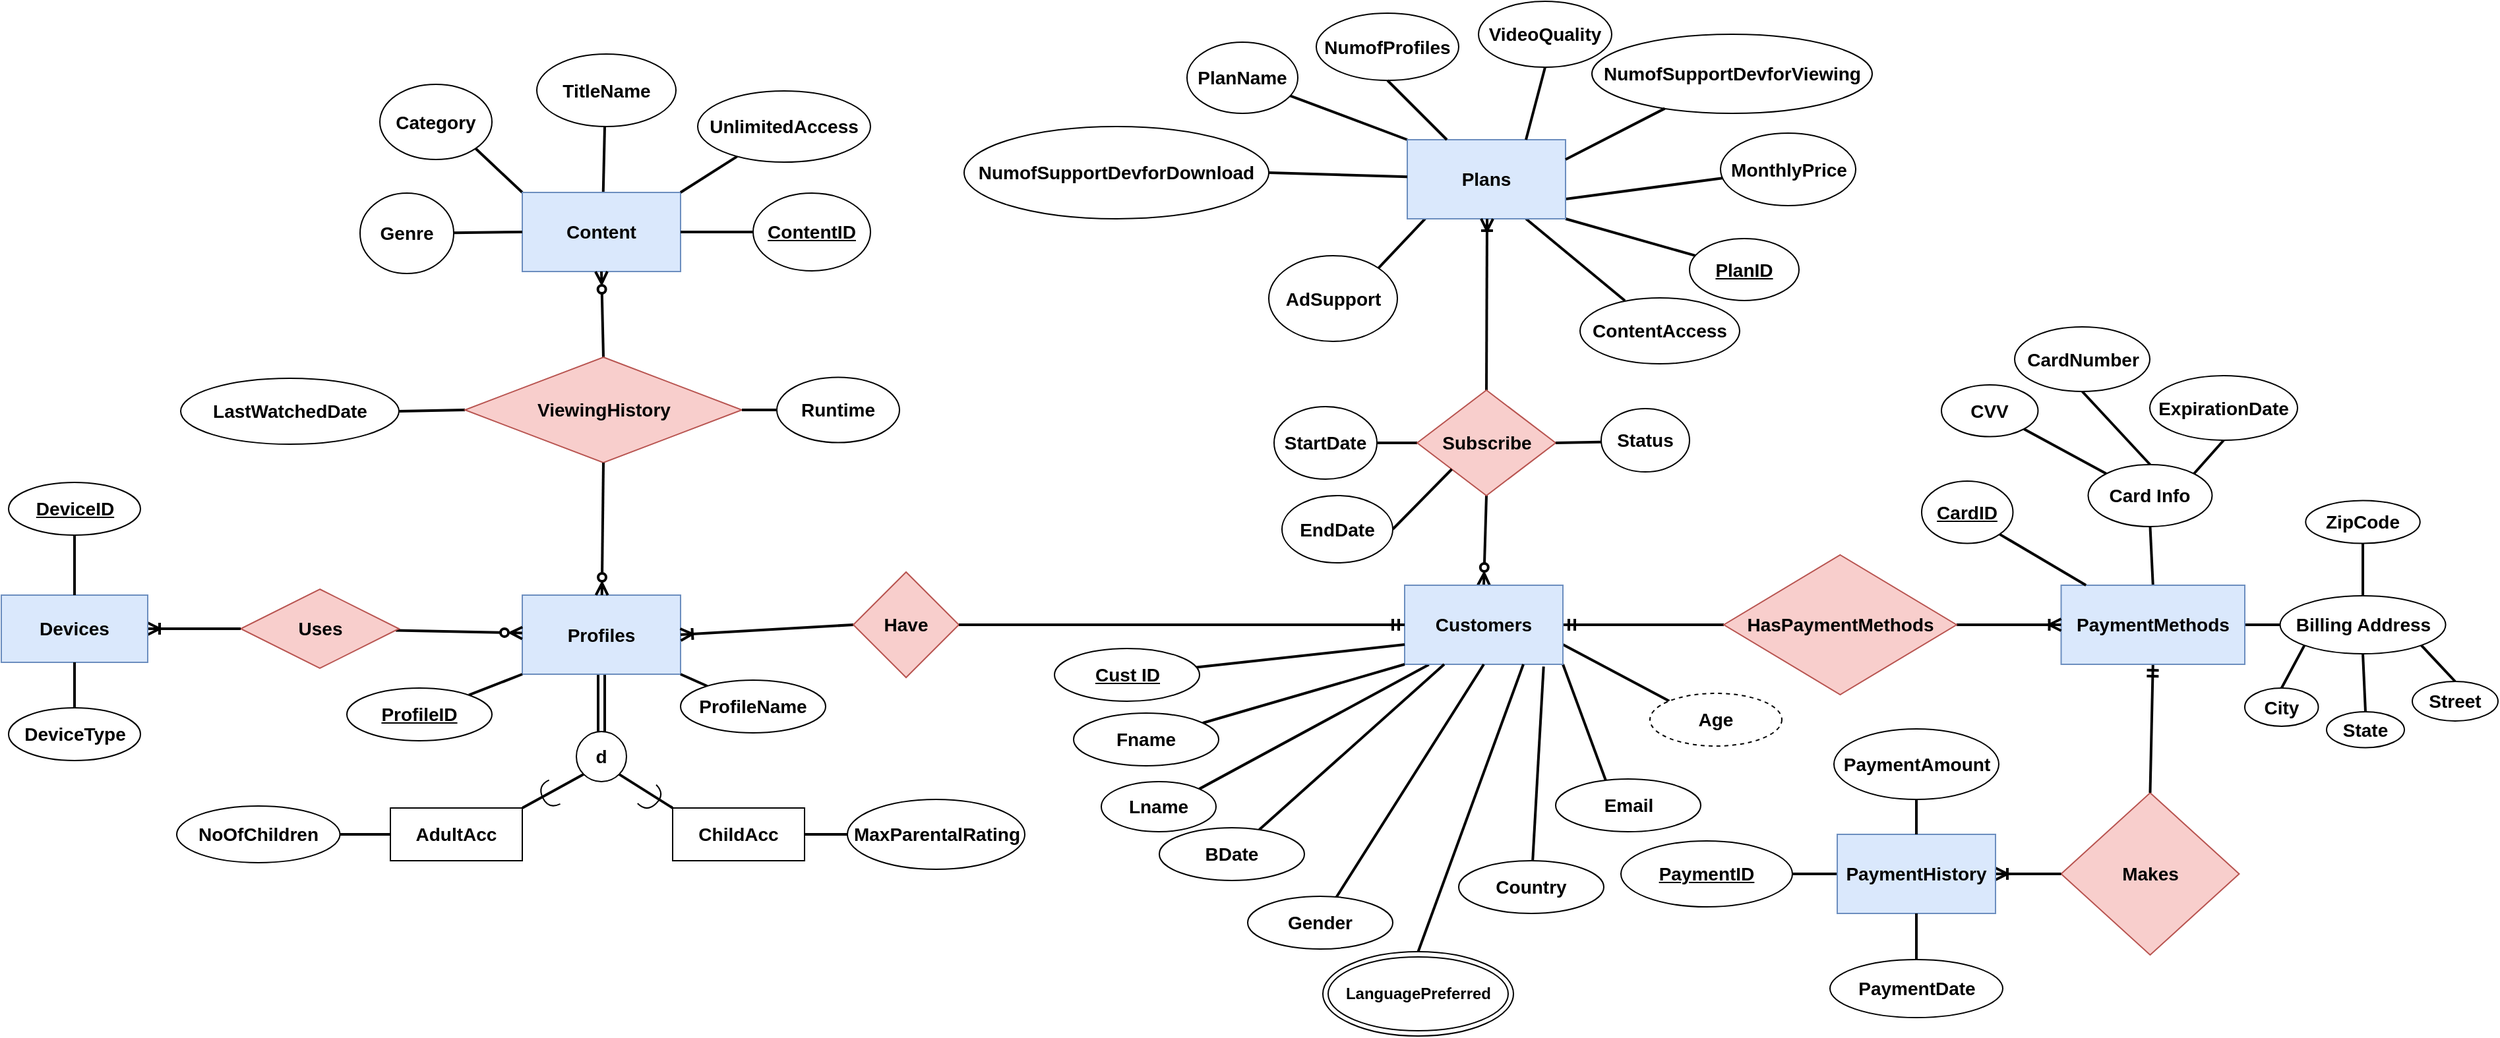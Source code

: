 <mxfile version="22.1.8" type="google">
  <diagram id="U0QW3fucdujDzvR1Shnl" name="NetflixSubscriptionDatabase">
    <mxGraphModel grid="0" page="1" gridSize="10" guides="1" tooltips="1" connect="1" arrows="1" fold="1" pageScale="1" pageWidth="850" pageHeight="1100" math="0" shadow="0">
      <root>
        <mxCell id="0" />
        <mxCell id="1" parent="0" />
        <mxCell id="XJVPQf-5GvGO5FdjNz3A-14" style="rounded=0;orthogonalLoop=1;jettySize=auto;html=1;exitX=1;exitY=0;exitDx=0;exitDy=0;entryX=0.121;entryY=0.983;entryDx=0;entryDy=0;entryPerimeter=0;endArrow=none;endFill=0;strokeWidth=2;fontStyle=1" edge="1" parent="1" source="XJVPQf-5GvGO5FdjNz3A-35" target="XJVPQf-5GvGO5FdjNz3A-33">
          <mxGeometry relative="1" as="geometry" />
        </mxCell>
        <mxCell id="XJVPQf-5GvGO5FdjNz3A-16" style="rounded=0;orthogonalLoop=1;jettySize=auto;html=1;exitX=1;exitY=0.75;exitDx=0;exitDy=0;endArrow=none;endFill=0;strokeWidth=2;fontStyle=1" edge="1" parent="1" source="XJVPQf-5GvGO5FdjNz3A-33" target="XJVPQf-5GvGO5FdjNz3A-22">
          <mxGeometry relative="1" as="geometry" />
        </mxCell>
        <mxCell id="XJVPQf-5GvGO5FdjNz3A-17" value="&lt;span&gt;&lt;font style=&quot;font-size: 14px;&quot;&gt;NumofProfiles&lt;/font&gt;&lt;/span&gt;" style="ellipse;whiteSpace=wrap;html=1;fontStyle=1" vertex="1" parent="1">
          <mxGeometry x="356" y="94" width="108" height="51" as="geometry" />
        </mxCell>
        <mxCell id="XJVPQf-5GvGO5FdjNz3A-18" value="&lt;span&gt;&lt;font style=&quot;font-size: 14px;&quot;&gt;ContentAccess&lt;/font&gt;&lt;/span&gt;" style="ellipse;whiteSpace=wrap;html=1;fontStyle=1" vertex="1" parent="1">
          <mxGeometry x="556" y="310" width="121" height="50" as="geometry" />
        </mxCell>
        <mxCell id="XJVPQf-5GvGO5FdjNz3A-22" value="&lt;span&gt;&lt;font style=&quot;font-size: 14px;&quot;&gt;MonthlyPrice&lt;/font&gt;&lt;/span&gt;" style="ellipse;whiteSpace=wrap;html=1;fontStyle=1" vertex="1" parent="1">
          <mxGeometry x="662.5" y="185" width="102.5" height="55" as="geometry" />
        </mxCell>
        <mxCell id="XJVPQf-5GvGO5FdjNz3A-23" value="&lt;span&gt;&lt;font style=&quot;font-size: 14px;&quot;&gt;NumofSupportDevforViewing&lt;/font&gt;&lt;/span&gt;" style="ellipse;whiteSpace=wrap;html=1;fontStyle=1" vertex="1" parent="1">
          <mxGeometry x="565" y="110" width="212.5" height="60" as="geometry" />
        </mxCell>
        <mxCell id="XJVPQf-5GvGO5FdjNz3A-24" style="rounded=0;orthogonalLoop=1;jettySize=auto;html=1;exitX=0.75;exitY=1;exitDx=0;exitDy=0;entryX=0.281;entryY=0.042;entryDx=0;entryDy=0;strokeWidth=2;endArrow=none;endFill=0;fontStyle=1;entryPerimeter=0;" edge="1" parent="1" source="XJVPQf-5GvGO5FdjNz3A-33" target="XJVPQf-5GvGO5FdjNz3A-18">
          <mxGeometry relative="1" as="geometry">
            <Array as="points" />
          </mxGeometry>
        </mxCell>
        <mxCell id="XJVPQf-5GvGO5FdjNz3A-26" style="rounded=0;orthogonalLoop=1;jettySize=auto;html=1;exitX=0;exitY=0;exitDx=0;exitDy=0;endArrow=none;endFill=0;strokeWidth=2;fontStyle=1" edge="1" parent="1" source="XJVPQf-5GvGO5FdjNz3A-33" target="XJVPQf-5GvGO5FdjNz3A-31">
          <mxGeometry relative="1" as="geometry" />
        </mxCell>
        <mxCell id="XJVPQf-5GvGO5FdjNz3A-27" value="&lt;span&gt;&lt;font style=&quot;font-size: 14px;&quot;&gt;VideoQuality&lt;/font&gt;&lt;/span&gt;" style="ellipse;whiteSpace=wrap;html=1;fontStyle=1" vertex="1" parent="1">
          <mxGeometry x="479" y="85" width="101" height="50" as="geometry" />
        </mxCell>
        <mxCell id="sNC1vmHvri9o1Bfe40xp-2" style="rounded=0;orthogonalLoop=1;jettySize=auto;html=1;exitX=0.5;exitY=0;exitDx=0;exitDy=0;endArrow=none;endFill=0;startArrow=ERzeroToMany;startFill=0;strokeWidth=2;entryX=0.5;entryY=1;entryDx=0;entryDy=0;fontStyle=1" edge="1" parent="1" source="XJVPQf-5GvGO5FdjNz3A-29" target="XJVPQf-5GvGO5FdjNz3A-84">
          <mxGeometry relative="1" as="geometry">
            <mxPoint x="480.5" y="430" as="targetPoint" />
          </mxGeometry>
        </mxCell>
        <mxCell id="YmhirF2i143iss0orOrW-21" style="rounded=0;orthogonalLoop=1;jettySize=auto;html=1;exitX=1;exitY=1;exitDx=0;exitDy=0;endArrow=none;endFill=0;strokeWidth=2;fontStyle=1;entryX=0.355;entryY=0.1;entryDx=0;entryDy=0;entryPerimeter=0;" edge="1" parent="1" source="XJVPQf-5GvGO5FdjNz3A-29" target="XJVPQf-5GvGO5FdjNz3A-70">
          <mxGeometry relative="1" as="geometry">
            <mxPoint x="616" y="737" as="targetPoint" />
          </mxGeometry>
        </mxCell>
        <mxCell id="YmhirF2i143iss0orOrW-22" style="rounded=0;orthogonalLoop=1;jettySize=auto;html=1;exitX=0.153;exitY=1.004;exitDx=0;exitDy=0;entryX=1;entryY=0;entryDx=0;entryDy=0;endArrow=none;endFill=0;strokeWidth=2;fontStyle=1;exitPerimeter=0;" edge="1" parent="1" source="XJVPQf-5GvGO5FdjNz3A-29" target="XJVPQf-5GvGO5FdjNz3A-58">
          <mxGeometry relative="1" as="geometry" />
        </mxCell>
        <mxCell id="aKKK-etEhbESsY58CDeq-66" style="rounded=0;orthogonalLoop=1;jettySize=auto;html=1;entryX=0;entryY=0.5;entryDx=0;entryDy=0;strokeWidth=2;endArrow=none;endFill=0;startArrow=ERmandOne;startFill=0;" edge="1" parent="1" source="XJVPQf-5GvGO5FdjNz3A-29" target="aKKK-etEhbESsY58CDeq-65">
          <mxGeometry relative="1" as="geometry" />
        </mxCell>
        <mxCell id="e_xysP9SzUrll7cYh_nO-2" style="rounded=0;orthogonalLoop=1;jettySize=auto;html=1;exitX=1;exitY=0.75;exitDx=0;exitDy=0;entryX=0;entryY=0;entryDx=0;entryDy=0;endArrow=none;endFill=0;strokeWidth=2;" edge="1" parent="1" source="XJVPQf-5GvGO5FdjNz3A-29" target="e_xysP9SzUrll7cYh_nO-1">
          <mxGeometry relative="1" as="geometry" />
        </mxCell>
        <mxCell id="XJVPQf-5GvGO5FdjNz3A-29" value="&lt;span&gt;&lt;font style=&quot;font-size: 14px;&quot;&gt;Customers&lt;/font&gt;&lt;/span&gt;" style="rounded=0;whiteSpace=wrap;html=1;fillColor=#dae8fc;strokeColor=#6c8ebf;fontStyle=1" vertex="1" parent="1">
          <mxGeometry x="423" y="528" width="120" height="60" as="geometry" />
        </mxCell>
        <mxCell id="XJVPQf-5GvGO5FdjNz3A-31" value="&lt;span&gt;&lt;font style=&quot;font-size: 14px;&quot;&gt;PlanName&lt;/font&gt;&lt;/span&gt;" style="ellipse;whiteSpace=wrap;html=1;fontStyle=1" vertex="1" parent="1">
          <mxGeometry x="258" y="116" width="84" height="54" as="geometry" />
        </mxCell>
        <mxCell id="XJVPQf-5GvGO5FdjNz3A-32" style="rounded=0;orthogonalLoop=1;jettySize=auto;html=1;exitX=1;exitY=1;exitDx=0;exitDy=0;endArrow=none;endFill=0;strokeWidth=2;fontStyle=1" edge="1" parent="1" source="XJVPQf-5GvGO5FdjNz3A-33" target="XJVPQf-5GvGO5FdjNz3A-83">
          <mxGeometry relative="1" as="geometry" />
        </mxCell>
        <mxCell id="XJVPQf-5GvGO5FdjNz3A-33" value="&lt;span&gt;&lt;font style=&quot;font-size: 14px;&quot;&gt;Plans&lt;/font&gt;&lt;/span&gt;" style="rounded=0;whiteSpace=wrap;html=1;fillColor=#dae8fc;strokeColor=#6c8ebf;fontStyle=1" vertex="1" parent="1">
          <mxGeometry x="425" y="190" width="120" height="60" as="geometry" />
        </mxCell>
        <mxCell id="XJVPQf-5GvGO5FdjNz3A-34" value="&lt;span&gt;&lt;font style=&quot;font-size: 14px;&quot;&gt;NumofSupportDevforDownload&lt;/font&gt;&lt;/span&gt;" style="ellipse;whiteSpace=wrap;html=1;fontStyle=1" vertex="1" parent="1">
          <mxGeometry x="89" y="180" width="231" height="70" as="geometry" />
        </mxCell>
        <mxCell id="XJVPQf-5GvGO5FdjNz3A-35" value="&lt;span&gt;&lt;font style=&quot;font-size: 14px;&quot;&gt;AdSupport&lt;/font&gt;&lt;/span&gt;" style="ellipse;whiteSpace=wrap;html=1;fontStyle=1" vertex="1" parent="1">
          <mxGeometry x="320" y="278" width="97.5" height="65" as="geometry" />
        </mxCell>
        <mxCell id="XJVPQf-5GvGO5FdjNz3A-41" style="rounded=0;orthogonalLoop=1;jettySize=auto;html=1;strokeWidth=2;startArrow=none;startFill=0;endArrow=none;endFill=0;fontStyle=1;entryX=0.878;entryY=1.029;entryDx=0;entryDy=0;entryPerimeter=0;" edge="1" parent="1" source="XJVPQf-5GvGO5FdjNz3A-42" target="XJVPQf-5GvGO5FdjNz3A-29">
          <mxGeometry relative="1" as="geometry">
            <mxPoint x="533" y="592" as="targetPoint" />
          </mxGeometry>
        </mxCell>
        <mxCell id="XJVPQf-5GvGO5FdjNz3A-42" value="&lt;span&gt;&lt;font style=&quot;font-size: 14px;&quot;&gt;Country&lt;/font&gt;&lt;/span&gt;" style="ellipse;whiteSpace=wrap;html=1;fontStyle=1" vertex="1" parent="1">
          <mxGeometry x="464" y="737" width="110" height="40" as="geometry" />
        </mxCell>
        <mxCell id="XJVPQf-5GvGO5FdjNz3A-43" style="rounded=0;orthogonalLoop=1;jettySize=auto;html=1;entryX=0;entryY=1;entryDx=0;entryDy=0;strokeWidth=2;startArrow=none;startFill=0;endArrow=none;endFill=0;fontStyle=1" edge="1" parent="1" source="XJVPQf-5GvGO5FdjNz3A-44" target="XJVPQf-5GvGO5FdjNz3A-29">
          <mxGeometry relative="1" as="geometry" />
        </mxCell>
        <mxCell id="XJVPQf-5GvGO5FdjNz3A-44" value="&lt;span&gt;&lt;font style=&quot;font-size: 14px;&quot;&gt;Fname&lt;/font&gt;&lt;/span&gt;" style="ellipse;whiteSpace=wrap;html=1;fontStyle=1" vertex="1" parent="1">
          <mxGeometry x="172" y="625" width="110" height="40" as="geometry" />
        </mxCell>
        <mxCell id="XJVPQf-5GvGO5FdjNz3A-45" style="rounded=0;orthogonalLoop=1;jettySize=auto;html=1;entryX=0;entryY=0.75;entryDx=0;entryDy=0;strokeWidth=2;startArrow=none;startFill=0;endArrow=none;endFill=0;fontStyle=1" edge="1" parent="1" source="XJVPQf-5GvGO5FdjNz3A-46" target="XJVPQf-5GvGO5FdjNz3A-29">
          <mxGeometry relative="1" as="geometry">
            <mxPoint x="333.5" y="630" as="targetPoint" />
          </mxGeometry>
        </mxCell>
        <mxCell id="XJVPQf-5GvGO5FdjNz3A-46" value="&lt;span&gt;&lt;u&gt;&lt;font style=&quot;font-size: 14px;&quot;&gt;Cust ID&lt;/font&gt;&lt;/u&gt;&lt;/span&gt;" style="ellipse;whiteSpace=wrap;html=1;fontStyle=1" vertex="1" parent="1">
          <mxGeometry x="157.5" y="576" width="110" height="40" as="geometry" />
        </mxCell>
        <mxCell id="XJVPQf-5GvGO5FdjNz3A-47" style="rounded=0;orthogonalLoop=1;jettySize=auto;html=1;entryX=0.25;entryY=1;entryDx=0;entryDy=0;strokeWidth=2;startArrow=none;startFill=0;endArrow=none;endFill=0;fontStyle=1" edge="1" parent="1" source="XJVPQf-5GvGO5FdjNz3A-48" target="XJVPQf-5GvGO5FdjNz3A-29">
          <mxGeometry relative="1" as="geometry">
            <mxPoint x="417.5" y="690" as="targetPoint" />
          </mxGeometry>
        </mxCell>
        <mxCell id="XJVPQf-5GvGO5FdjNz3A-48" value="&lt;span&gt;&lt;font style=&quot;font-size: 14px;&quot;&gt;BDate&lt;/font&gt;&lt;/span&gt;" style="ellipse;whiteSpace=wrap;html=1;fontStyle=1" vertex="1" parent="1">
          <mxGeometry x="237" y="712" width="110" height="40" as="geometry" />
        </mxCell>
        <mxCell id="XJVPQf-5GvGO5FdjNz3A-49" style="rounded=0;orthogonalLoop=1;jettySize=auto;html=1;entryX=0.5;entryY=1;entryDx=0;entryDy=0;strokeWidth=2;startArrow=none;startFill=0;endArrow=none;endFill=0;fontStyle=1" edge="1" parent="1" source="XJVPQf-5GvGO5FdjNz3A-50" target="XJVPQf-5GvGO5FdjNz3A-29">
          <mxGeometry relative="1" as="geometry">
            <mxPoint x="447.5" y="700" as="targetPoint" />
          </mxGeometry>
        </mxCell>
        <mxCell id="XJVPQf-5GvGO5FdjNz3A-50" value="&lt;span&gt;&lt;font style=&quot;font-size: 14px;&quot;&gt;Gender&lt;/font&gt;&lt;/span&gt;" style="ellipse;whiteSpace=wrap;html=1;fontStyle=1" vertex="1" parent="1">
          <mxGeometry x="304" y="764" width="110" height="40" as="geometry" />
        </mxCell>
        <mxCell id="XJVPQf-5GvGO5FdjNz3A-52" style="rounded=0;orthogonalLoop=1;jettySize=auto;html=1;entryX=0.75;entryY=1;entryDx=0;entryDy=0;strokeWidth=2;startArrow=none;startFill=0;endArrow=none;endFill=0;fontStyle=1;exitX=0.5;exitY=0;exitDx=0;exitDy=0;" edge="1" parent="1" source="e_xysP9SzUrll7cYh_nO-3" target="XJVPQf-5GvGO5FdjNz3A-29">
          <mxGeometry relative="1" as="geometry">
            <mxPoint x="362.489" y="835.321" as="sourcePoint" />
          </mxGeometry>
        </mxCell>
        <mxCell id="XJVPQf-5GvGO5FdjNz3A-56" style="rounded=0;orthogonalLoop=1;jettySize=auto;html=1;exitX=1;exitY=0.5;exitDx=0;exitDy=0;endArrow=none;endFill=0;strokeWidth=2;fontStyle=1" edge="1" parent="1" source="XJVPQf-5GvGO5FdjNz3A-34" target="XJVPQf-5GvGO5FdjNz3A-33">
          <mxGeometry relative="1" as="geometry" />
        </mxCell>
        <mxCell id="XJVPQf-5GvGO5FdjNz3A-57" style="rounded=0;orthogonalLoop=1;jettySize=auto;html=1;exitX=0.5;exitY=1;exitDx=0;exitDy=0;strokeWidth=2;endArrow=none;endFill=0;fontStyle=1" edge="1" parent="1" source="XJVPQf-5GvGO5FdjNz3A-17" target="XJVPQf-5GvGO5FdjNz3A-33">
          <mxGeometry relative="1" as="geometry" />
        </mxCell>
        <mxCell id="XJVPQf-5GvGO5FdjNz3A-58" value="&lt;span&gt;&lt;font style=&quot;font-size: 14px;&quot;&gt;Lname&lt;/font&gt;&lt;/span&gt;" style="ellipse;whiteSpace=wrap;html=1;fontStyle=1" vertex="1" parent="1">
          <mxGeometry x="193" y="677" width="87" height="38" as="geometry" />
        </mxCell>
        <mxCell id="XJVPQf-5GvGO5FdjNz3A-70" value="&lt;span&gt;&lt;font style=&quot;font-size: 14px;&quot;&gt;Email&lt;/font&gt;&lt;/span&gt;" style="ellipse;whiteSpace=wrap;html=1;fontStyle=1" vertex="1" parent="1">
          <mxGeometry x="537.5" y="675" width="110" height="40" as="geometry" />
        </mxCell>
        <mxCell id="XJVPQf-5GvGO5FdjNz3A-71" style="rounded=0;orthogonalLoop=1;jettySize=auto;html=1;exitX=1;exitY=0.25;exitDx=0;exitDy=0;endArrow=none;endFill=0;strokeWidth=2;fontStyle=1" edge="1" parent="1" source="XJVPQf-5GvGO5FdjNz3A-33" target="XJVPQf-5GvGO5FdjNz3A-23">
          <mxGeometry relative="1" as="geometry" />
        </mxCell>
        <mxCell id="XJVPQf-5GvGO5FdjNz3A-72" style="rounded=0;orthogonalLoop=1;jettySize=auto;html=1;exitX=0.75;exitY=0;exitDx=0;exitDy=0;entryX=0.5;entryY=1;entryDx=0;entryDy=0;strokeWidth=2;endArrow=none;endFill=0;fontStyle=1" edge="1" parent="1" source="XJVPQf-5GvGO5FdjNz3A-33" target="XJVPQf-5GvGO5FdjNz3A-27">
          <mxGeometry relative="1" as="geometry">
            <mxPoint x="526.46" y="114.4" as="targetPoint" />
          </mxGeometry>
        </mxCell>
        <mxCell id="XJVPQf-5GvGO5FdjNz3A-83" value="&lt;span&gt;&lt;u&gt;&lt;font style=&quot;font-size: 14px;&quot;&gt;PlanID&lt;/font&gt;&lt;/u&gt;&lt;/span&gt;" style="ellipse;whiteSpace=wrap;html=1;fontStyle=1" vertex="1" parent="1">
          <mxGeometry x="639" y="265" width="83" height="47" as="geometry" />
        </mxCell>
        <mxCell id="sNC1vmHvri9o1Bfe40xp-3" style="rounded=0;orthogonalLoop=1;jettySize=auto;html=1;exitX=0.5;exitY=0;exitDx=0;exitDy=0;endArrow=ERoneToMany;endFill=0;strokeWidth=2;fontStyle=1" edge="1" parent="1" source="XJVPQf-5GvGO5FdjNz3A-84">
          <mxGeometry relative="1" as="geometry">
            <mxPoint x="485.5" y="250" as="targetPoint" />
          </mxGeometry>
        </mxCell>
        <mxCell id="o3YU9iZkJw73egUl6WUM-2" style="rounded=0;orthogonalLoop=1;jettySize=auto;html=1;exitX=0;exitY=0.5;exitDx=0;exitDy=0;entryX=1;entryY=0.5;entryDx=0;entryDy=0;endArrow=none;endFill=0;strokeWidth=2;fontStyle=1" edge="1" parent="1" source="XJVPQf-5GvGO5FdjNz3A-84" target="o3YU9iZkJw73egUl6WUM-1">
          <mxGeometry relative="1" as="geometry" />
        </mxCell>
        <mxCell id="XJVPQf-5GvGO5FdjNz3A-84" value="&lt;span&gt;&lt;font style=&quot;font-size: 14px;&quot;&gt;Subscribe&lt;/font&gt;&lt;/span&gt;" style="rhombus;whiteSpace=wrap;html=1;fillColor=#f8cecc;strokeColor=#b85450;fontStyle=1" vertex="1" parent="1">
          <mxGeometry x="432.5" y="380" width="105" height="80" as="geometry" />
        </mxCell>
        <mxCell id="e_xysP9SzUrll7cYh_nO-14" style="rounded=0;orthogonalLoop=1;jettySize=auto;html=1;entryX=0.5;entryY=0;entryDx=0;entryDy=0;shape=link;strokeWidth=2;" edge="1" parent="1" source="O4J1G5n0X3gk1E16kzuT-1" target="e_xysP9SzUrll7cYh_nO-13">
          <mxGeometry relative="1" as="geometry" />
        </mxCell>
        <mxCell id="O4J1G5n0X3gk1E16kzuT-1" value="&lt;span&gt;&lt;font style=&quot;font-size: 14px;&quot;&gt;Profiles&lt;/font&gt;&lt;/span&gt;" style="rounded=0;whiteSpace=wrap;html=1;fillColor=#dae8fc;strokeColor=#6c8ebf;fontStyle=1" vertex="1" parent="1">
          <mxGeometry x="-246" y="535.5" width="120" height="60" as="geometry" />
        </mxCell>
        <mxCell id="O4J1G5n0X3gk1E16kzuT-2" style="rounded=0;orthogonalLoop=1;jettySize=auto;html=1;strokeWidth=2;endArrow=none;endFill=0;fontStyle=1;entryX=1;entryY=1;entryDx=0;entryDy=0;" edge="1" parent="1" source="O4J1G5n0X3gk1E16kzuT-3" target="O4J1G5n0X3gk1E16kzuT-1">
          <mxGeometry relative="1" as="geometry">
            <mxPoint x="-144.5" y="582" as="targetPoint" />
          </mxGeometry>
        </mxCell>
        <mxCell id="O4J1G5n0X3gk1E16kzuT-3" value="&lt;span&gt;&lt;font style=&quot;font-size: 14px;&quot;&gt;ProfileName&lt;/font&gt;&lt;/span&gt;" style="ellipse;whiteSpace=wrap;html=1;fontStyle=1" vertex="1" parent="1">
          <mxGeometry x="-126" y="600" width="110" height="40" as="geometry" />
        </mxCell>
        <mxCell id="O4J1G5n0X3gk1E16kzuT-6" style="rounded=0;orthogonalLoop=1;jettySize=auto;html=1;entryX=0;entryY=1;entryDx=0;entryDy=0;strokeWidth=2;endArrow=none;endFill=0;fontStyle=1" edge="1" parent="1" source="O4J1G5n0X3gk1E16kzuT-7" target="O4J1G5n0X3gk1E16kzuT-1">
          <mxGeometry relative="1" as="geometry">
            <mxPoint x="65.5" y="732" as="targetPoint" />
          </mxGeometry>
        </mxCell>
        <mxCell id="O4J1G5n0X3gk1E16kzuT-7" value="&lt;u&gt;&lt;span&gt;&lt;font style=&quot;font-size: 14px;&quot;&gt;ProfileID&lt;/font&gt;&lt;/span&gt;&lt;/u&gt;" style="ellipse;whiteSpace=wrap;html=1;fontStyle=1" vertex="1" parent="1">
          <mxGeometry x="-379" y="606" width="110" height="40" as="geometry" />
        </mxCell>
        <mxCell id="O4J1G5n0X3gk1E16kzuT-14" value="" style="rounded=0;orthogonalLoop=1;jettySize=auto;html=1;exitX=1;exitY=0.5;exitDx=0;exitDy=0;entryX=0;entryY=0.5;entryDx=0;entryDy=0;strokeWidth=2;startArrow=ERoneToMany;startFill=0;endArrow=none;endFill=0;fontStyle=1" edge="1" parent="1" source="O4J1G5n0X3gk1E16kzuT-1" target="1dGVKbTOvEJUvJrmoYX3-1">
          <mxGeometry relative="1" as="geometry">
            <mxPoint x="-94.5" y="552" as="sourcePoint" />
            <mxPoint x="160.5" y="557" as="targetPoint" />
          </mxGeometry>
        </mxCell>
        <mxCell id="1dGVKbTOvEJUvJrmoYX3-1" value="&lt;span&gt;&lt;font style=&quot;font-size: 14px;&quot;&gt;Have&lt;/font&gt;&lt;/span&gt;" style="rhombus;whiteSpace=wrap;html=1;fillColor=#f8cecc;strokeColor=#b85450;fontStyle=1" vertex="1" parent="1">
          <mxGeometry x="5" y="518" width="80" height="80" as="geometry" />
        </mxCell>
        <mxCell id="PVtfT4bwLDZ7UMCA5wmL-1" style="rounded=0;orthogonalLoop=1;jettySize=auto;html=1;exitX=0;exitY=0;exitDx=0;exitDy=0;strokeWidth=2;endArrow=none;endFill=0;fontStyle=1;entryX=1;entryY=1;entryDx=0;entryDy=0;" edge="1" parent="1" source="PVtfT4bwLDZ7UMCA5wmL-5" target="PVtfT4bwLDZ7UMCA5wmL-16">
          <mxGeometry relative="1" as="geometry">
            <mxPoint x="-240.05" y="-98.42" as="targetPoint" />
          </mxGeometry>
        </mxCell>
        <mxCell id="PVtfT4bwLDZ7UMCA5wmL-2" style="rounded=0;orthogonalLoop=1;jettySize=auto;html=1;exitX=0.5;exitY=1;exitDx=0;exitDy=0;entryX=0.5;entryY=0;entryDx=0;entryDy=0;endArrow=none;endFill=0;strokeWidth=2;fontStyle=1" edge="1" parent="1" source="PVtfT4bwLDZ7UMCA5wmL-5" target="PVtfT4bwLDZ7UMCA5wmL-13">
          <mxGeometry relative="1" as="geometry" />
        </mxCell>
        <mxCell id="PVtfT4bwLDZ7UMCA5wmL-5" value="&lt;span&gt;&lt;font style=&quot;font-size: 14px;&quot;&gt;Content&lt;/font&gt;&lt;/span&gt;" style="rounded=0;whiteSpace=wrap;html=1;fillColor=#dae8fc;strokeColor=#6c8ebf;fontStyle=1" vertex="1" parent="1">
          <mxGeometry x="-246" y="230" width="120" height="60" as="geometry" />
        </mxCell>
        <mxCell id="PVtfT4bwLDZ7UMCA5wmL-6" style="rounded=0;orthogonalLoop=1;jettySize=auto;html=1;exitX=1;exitY=0.5;exitDx=0;exitDy=0;entryX=0;entryY=0.5;entryDx=0;entryDy=0;endArrow=none;endFill=0;strokeWidth=2;fontStyle=1" edge="1" parent="1" source="PVtfT4bwLDZ7UMCA5wmL-5" target="PVtfT4bwLDZ7UMCA5wmL-10">
          <mxGeometry relative="1" as="geometry">
            <mxPoint x="-31.5" y="-119" as="targetPoint" />
          </mxGeometry>
        </mxCell>
        <mxCell id="PVtfT4bwLDZ7UMCA5wmL-10" value="&lt;span&gt;&lt;u&gt;&lt;font style=&quot;font-size: 14px;&quot;&gt;ContentID&lt;/font&gt;&lt;/u&gt;&lt;/span&gt;" style="ellipse;whiteSpace=wrap;html=1;fontStyle=1" vertex="1" parent="1">
          <mxGeometry x="-71" y="230.5" width="89" height="59" as="geometry" />
        </mxCell>
        <mxCell id="PVtfT4bwLDZ7UMCA5wmL-11" style="rounded=0;orthogonalLoop=1;jettySize=auto;html=1;endArrow=none;endFill=0;strokeWidth=2;fontStyle=1;entryX=0;entryY=0.5;entryDx=0;entryDy=0;" edge="1" parent="1" source="PVtfT4bwLDZ7UMCA5wmL-12" target="PVtfT4bwLDZ7UMCA5wmL-5">
          <mxGeometry relative="1" as="geometry">
            <mxPoint x="-251" y="312" as="targetPoint" />
          </mxGeometry>
        </mxCell>
        <mxCell id="PVtfT4bwLDZ7UMCA5wmL-12" value="&lt;span&gt;&lt;font style=&quot;font-size: 14px;&quot;&gt;Genre&lt;/font&gt;&lt;/span&gt;" style="ellipse;whiteSpace=wrap;html=1;fontStyle=1" vertex="1" parent="1">
          <mxGeometry x="-369" y="230.5" width="71" height="61" as="geometry" />
        </mxCell>
        <mxCell id="PVtfT4bwLDZ7UMCA5wmL-13" value="&lt;span&gt;&lt;font style=&quot;font-size: 14px;&quot;&gt;TitleName&lt;/font&gt;&lt;/span&gt;" style="ellipse;whiteSpace=wrap;html=1;fontStyle=1" vertex="1" parent="1">
          <mxGeometry x="-235" y="125" width="105.5" height="55" as="geometry" />
        </mxCell>
        <mxCell id="PVtfT4bwLDZ7UMCA5wmL-14" value="" style="rounded=0;orthogonalLoop=1;jettySize=auto;html=1;strokeWidth=2;endArrow=none;endFill=0;fontStyle=1;entryX=1;entryY=0;entryDx=0;entryDy=0;" edge="1" parent="1" source="PVtfT4bwLDZ7UMCA5wmL-15" target="PVtfT4bwLDZ7UMCA5wmL-5">
          <mxGeometry relative="1" as="geometry" />
        </mxCell>
        <mxCell id="PVtfT4bwLDZ7UMCA5wmL-15" value="&lt;span&gt;&lt;font style=&quot;font-size: 14px;&quot;&gt;UnlimitedAccess&lt;/font&gt;&lt;/span&gt;" style="ellipse;whiteSpace=wrap;html=1;fontStyle=1" vertex="1" parent="1">
          <mxGeometry x="-113" y="153" width="131" height="54" as="geometry" />
        </mxCell>
        <mxCell id="PVtfT4bwLDZ7UMCA5wmL-16" value="&lt;span&gt;&lt;font style=&quot;font-size: 14px;&quot;&gt;Category&lt;/font&gt;&lt;/span&gt;" style="ellipse;whiteSpace=wrap;html=1;fontStyle=1" vertex="1" parent="1">
          <mxGeometry x="-354" y="148" width="85" height="57" as="geometry" />
        </mxCell>
        <mxCell id="TzTQWXxBNtUgEab1YVhY-1" style="rounded=0;orthogonalLoop=1;jettySize=auto;html=1;entryX=1;entryY=0.5;entryDx=0;entryDy=0;strokeWidth=2;endArrow=none;endFill=0;exitX=0;exitY=0.5;exitDx=0;exitDy=0;fontStyle=1" edge="1" parent="1" source="65WUbQblhmwXMjApb35Y-3" target="TzTQWXxBNtUgEab1YVhY-5">
          <mxGeometry relative="1" as="geometry">
            <mxPoint x="-236.5" y="-219" as="sourcePoint" />
            <mxPoint x="-286.5" y="161" as="targetPoint" />
          </mxGeometry>
        </mxCell>
        <mxCell id="wDV2xyYL06iSmttPU2Bo-2" style="rounded=0;orthogonalLoop=1;jettySize=auto;html=1;entryX=0.5;entryY=0;entryDx=0;entryDy=0;strokeWidth=2;endArrow=none;endFill=0;startArrow=ERzeroToMany;startFill=0;fontStyle=1;exitX=0.5;exitY=1;exitDx=0;exitDy=0;" edge="1" parent="1" source="PVtfT4bwLDZ7UMCA5wmL-5" target="65WUbQblhmwXMjApb35Y-3">
          <mxGeometry relative="1" as="geometry">
            <mxPoint x="-189" y="288" as="sourcePoint" />
            <mxPoint x="-131.5" y="-179" as="targetPoint" />
          </mxGeometry>
        </mxCell>
        <mxCell id="TzTQWXxBNtUgEab1YVhY-5" value="&lt;span&gt;&lt;font style=&quot;font-size: 14px;&quot;&gt;LastWatchedDate&lt;/font&gt;&lt;/span&gt;" style="ellipse;whiteSpace=wrap;html=1;fontStyle=1" vertex="1" parent="1">
          <mxGeometry x="-505" y="371" width="165.5" height="50" as="geometry" />
        </mxCell>
        <mxCell id="65WUbQblhmwXMjApb35Y-3" value="&lt;span style=&quot;border-color: var(--border-color);&quot;&gt;&lt;font style=&quot;font-size: 14px;&quot;&gt;ViewingHistory&lt;/font&gt;&lt;/span&gt;" style="rhombus;whiteSpace=wrap;html=1;fillColor=#f8cecc;strokeColor=#b85450;fontStyle=1" vertex="1" parent="1">
          <mxGeometry x="-289.5" y="355" width="210" height="80" as="geometry" />
        </mxCell>
        <mxCell id="wDV2xyYL06iSmttPU2Bo-1" style="rounded=0;orthogonalLoop=1;jettySize=auto;html=1;entryX=0.5;entryY=1;entryDx=0;entryDy=0;strokeWidth=2;endArrow=none;endFill=0;startArrow=ERzeroToMany;startFill=0;fontStyle=1" edge="1" parent="1" source="O4J1G5n0X3gk1E16kzuT-1" target="65WUbQblhmwXMjApb35Y-3">
          <mxGeometry relative="1" as="geometry">
            <mxPoint x="-202.5" y="771" as="targetPoint" />
          </mxGeometry>
        </mxCell>
        <mxCell id="Guc8JbNpaldK-zz4qByF-2" style="rounded=0;orthogonalLoop=1;jettySize=auto;html=1;exitX=0;exitY=0.5;exitDx=0;exitDy=0;entryX=1;entryY=0.5;entryDx=0;entryDy=0;endArrow=none;endFill=0;strokeWidth=2;fontStyle=1" edge="1" parent="1" source="Guc8JbNpaldK-zz4qByF-1" target="65WUbQblhmwXMjApb35Y-3">
          <mxGeometry relative="1" as="geometry">
            <mxPoint x="-50.5" y="413" as="sourcePoint" />
            <mxPoint x="-81" y="413" as="targetPoint" />
          </mxGeometry>
        </mxCell>
        <mxCell id="Guc8JbNpaldK-zz4qByF-1" value="&lt;span&gt;&lt;font style=&quot;font-size: 14px;&quot;&gt;Runtime&lt;/font&gt;&lt;/span&gt;" style="ellipse;whiteSpace=wrap;html=1;fontStyle=1" vertex="1" parent="1">
          <mxGeometry x="-53" y="370.25" width="93" height="49.5" as="geometry" />
        </mxCell>
        <mxCell id="o3YU9iZkJw73egUl6WUM-1" value="&lt;span&gt;&lt;font style=&quot;font-size: 14px;&quot;&gt;StartDate&lt;/font&gt;&lt;/span&gt;" style="ellipse;whiteSpace=wrap;html=1;fontStyle=1" vertex="1" parent="1">
          <mxGeometry x="324" y="392.5" width="78" height="55" as="geometry" />
        </mxCell>
        <mxCell id="dC6H60jIKvT50W4-tzk1-1" style="rounded=0;orthogonalLoop=1;jettySize=auto;html=1;exitX=1;exitY=0.5;exitDx=0;exitDy=0;endArrow=ERmandOne;endFill=0;strokeWidth=2;fontStyle=1;entryX=0;entryY=0.5;entryDx=0;entryDy=0;" edge="1" parent="1" source="1dGVKbTOvEJUvJrmoYX3-1" target="XJVPQf-5GvGO5FdjNz3A-29">
          <mxGeometry relative="1" as="geometry">
            <mxPoint x="88.48" y="562.23" as="targetPoint" />
          </mxGeometry>
        </mxCell>
        <mxCell id="aKKK-etEhbESsY58CDeq-1" style="rounded=0;orthogonalLoop=1;jettySize=auto;html=1;exitX=0;exitY=0.5;exitDx=0;exitDy=0;entryX=1;entryY=0.5;entryDx=0;entryDy=0;endArrow=none;endFill=0;strokeWidth=2;fontStyle=1" edge="1" parent="1" source="aKKK-etEhbESsY58CDeq-3" target="aKKK-etEhbESsY58CDeq-14">
          <mxGeometry relative="1" as="geometry" />
        </mxCell>
        <mxCell id="aKKK-etEhbESsY58CDeq-3" value="&lt;span&gt;&lt;font style=&quot;font-size: 14px;&quot;&gt;Billing Address&lt;/font&gt;&lt;/span&gt;" style="ellipse;whiteSpace=wrap;html=1;fontStyle=1" vertex="1" parent="1">
          <mxGeometry x="1086.77" y="536" width="125.5" height="44" as="geometry" />
        </mxCell>
        <mxCell id="aKKK-etEhbESsY58CDeq-4" style="rounded=0;orthogonalLoop=1;jettySize=auto;html=1;exitX=0.5;exitY=1;exitDx=0;exitDy=0;entryX=0.5;entryY=0;entryDx=0;entryDy=0;endArrow=none;endFill=0;strokeWidth=2;fontStyle=1" edge="1" parent="1" source="aKKK-etEhbESsY58CDeq-11" target="aKKK-etEhbESsY58CDeq-14">
          <mxGeometry relative="1" as="geometry" />
        </mxCell>
        <mxCell id="aKKK-etEhbESsY58CDeq-9" value="&lt;span&gt;&lt;font style=&quot;font-size: 14px;&quot;&gt;Makes&lt;/font&gt;&lt;/span&gt;" style="rhombus;whiteSpace=wrap;html=1;fillColor=#f8cecc;strokeColor=#b85450;fontStyle=1" vertex="1" parent="1">
          <mxGeometry x="920.74" y="685.5" width="135" height="123" as="geometry" />
        </mxCell>
        <mxCell id="aKKK-etEhbESsY58CDeq-10" style="rounded=0;orthogonalLoop=1;jettySize=auto;html=1;strokeWidth=2;endArrow=ERoneToMany;endFill=0;exitX=0;exitY=0.5;exitDx=0;exitDy=0;fontStyle=1;entryX=1;entryY=0.5;entryDx=0;entryDy=0;" edge="1" parent="1" source="aKKK-etEhbESsY58CDeq-9" target="aKKK-etEhbESsY58CDeq-68">
          <mxGeometry relative="1" as="geometry">
            <mxPoint x="1114.054" y="424.333" as="sourcePoint" />
            <mxPoint x="814.24" y="749.25" as="targetPoint" />
          </mxGeometry>
        </mxCell>
        <mxCell id="aKKK-etEhbESsY58CDeq-11" value="&lt;span&gt;&lt;font style=&quot;font-size: 14px;&quot;&gt;Card Info&lt;/font&gt;&lt;/span&gt;" style="ellipse;whiteSpace=wrap;html=1;fontStyle=1" vertex="1" parent="1">
          <mxGeometry x="941.24" y="436.5" width="94" height="47" as="geometry" />
        </mxCell>
        <mxCell id="aKKK-etEhbESsY58CDeq-12" value="&lt;span&gt;&lt;u&gt;&lt;font style=&quot;font-size: 14px;&quot;&gt;PaymentID&lt;/font&gt;&lt;/u&gt;&lt;/span&gt;" style="ellipse;whiteSpace=wrap;html=1;fontStyle=1" vertex="1" parent="1">
          <mxGeometry x="587" y="722" width="130" height="50" as="geometry" />
        </mxCell>
        <mxCell id="aKKK-etEhbESsY58CDeq-13" style="rounded=0;orthogonalLoop=1;jettySize=auto;html=1;strokeWidth=2;endArrow=none;endFill=0;startArrow=ERmandOne;startFill=0;entryX=0.5;entryY=0;entryDx=0;entryDy=0;exitX=0.5;exitY=1;exitDx=0;exitDy=0;fontStyle=1" edge="1" parent="1" source="aKKK-etEhbESsY58CDeq-14" target="aKKK-etEhbESsY58CDeq-9">
          <mxGeometry relative="1" as="geometry">
            <mxPoint x="1175.74" y="504.25" as="sourcePoint" />
            <mxPoint x="1176.24" y="534.25" as="targetPoint" />
          </mxGeometry>
        </mxCell>
        <mxCell id="aKKK-etEhbESsY58CDeq-14" value="&lt;span&gt;&lt;font style=&quot;font-size: 14px;&quot;&gt;PaymentMethods&lt;/font&gt;&lt;/span&gt;" style="rounded=0;whiteSpace=wrap;html=1;fillColor=#dae8fc;strokeColor=#6c8ebf;fontStyle=1" vertex="1" parent="1">
          <mxGeometry x="920.76" y="528" width="139.24" height="60" as="geometry" />
        </mxCell>
        <mxCell id="aKKK-etEhbESsY58CDeq-15" style="rounded=0;orthogonalLoop=1;jettySize=auto;html=1;exitX=1;exitY=0.5;exitDx=0;exitDy=0;endArrow=none;endFill=0;strokeWidth=2;fontStyle=1;entryX=0;entryY=0.5;entryDx=0;entryDy=0;" edge="1" parent="1" source="aKKK-etEhbESsY58CDeq-12" target="aKKK-etEhbESsY58CDeq-68">
          <mxGeometry relative="1" as="geometry">
            <mxPoint x="530.5" y="913" as="targetPoint" />
          </mxGeometry>
        </mxCell>
        <mxCell id="aKKK-etEhbESsY58CDeq-16" style="rounded=0;orthogonalLoop=1;jettySize=auto;html=1;endArrow=none;endFill=0;strokeWidth=2;fontStyle=1;entryX=1;entryY=1;entryDx=0;entryDy=0;" edge="1" parent="1" source="aKKK-etEhbESsY58CDeq-14" target="aKKK-etEhbESsY58CDeq-17">
          <mxGeometry relative="1" as="geometry">
            <mxPoint x="945.5" y="471.25" as="sourcePoint" />
            <mxPoint x="886.437" y="488.927" as="targetPoint" />
          </mxGeometry>
        </mxCell>
        <mxCell id="aKKK-etEhbESsY58CDeq-17" value="&lt;span&gt;&lt;u&gt;&lt;font style=&quot;font-size: 14px;&quot;&gt;CardID&lt;/font&gt;&lt;/u&gt;&lt;/span&gt;" style="ellipse;whiteSpace=wrap;html=1;fontStyle=1" vertex="1" parent="1">
          <mxGeometry x="815" y="449" width="69.24" height="47.25" as="geometry" />
        </mxCell>
        <mxCell id="aKKK-etEhbESsY58CDeq-18" style="rounded=0;orthogonalLoop=1;jettySize=auto;html=1;exitX=1;exitY=1;exitDx=0;exitDy=0;entryX=0;entryY=0;entryDx=0;entryDy=0;endArrow=none;endFill=0;strokeWidth=2;fontStyle=1" edge="1" parent="1" source="aKKK-etEhbESsY58CDeq-19" target="aKKK-etEhbESsY58CDeq-11">
          <mxGeometry relative="1" as="geometry">
            <mxPoint x="904.619" y="409.315" as="sourcePoint" />
          </mxGeometry>
        </mxCell>
        <mxCell id="aKKK-etEhbESsY58CDeq-19" value="&lt;font style=&quot;font-size: 14px;&quot;&gt;CVV&lt;/font&gt;" style="ellipse;whiteSpace=wrap;html=1;align=center;fontStyle=1" vertex="1" parent="1">
          <mxGeometry x="830" y="376" width="73.24" height="39.25" as="geometry" />
        </mxCell>
        <mxCell id="aKKK-etEhbESsY58CDeq-20" style="rounded=0;orthogonalLoop=1;jettySize=auto;html=1;exitX=0.5;exitY=1;exitDx=0;exitDy=0;entryX=0.5;entryY=0;entryDx=0;entryDy=0;endArrow=none;endFill=0;strokeWidth=2;" edge="1" parent="1" source="aKKK-etEhbESsY58CDeq-21" target="aKKK-etEhbESsY58CDeq-11">
          <mxGeometry relative="1" as="geometry" />
        </mxCell>
        <mxCell id="aKKK-etEhbESsY58CDeq-21" value="&lt;font style=&quot;font-size: 14px;&quot;&gt;CardNumber&lt;/font&gt;" style="ellipse;whiteSpace=wrap;html=1;align=center;fontStyle=1" vertex="1" parent="1">
          <mxGeometry x="885.5" y="332" width="102.5" height="49" as="geometry" />
        </mxCell>
        <mxCell id="aKKK-etEhbESsY58CDeq-22" style="rounded=0;orthogonalLoop=1;jettySize=auto;html=1;exitX=0.5;exitY=1;exitDx=0;exitDy=0;entryX=1;entryY=0;entryDx=0;entryDy=0;endArrow=none;endFill=0;strokeWidth=2;fontStyle=1" edge="1" parent="1" source="aKKK-etEhbESsY58CDeq-23" target="aKKK-etEhbESsY58CDeq-11">
          <mxGeometry relative="1" as="geometry" />
        </mxCell>
        <mxCell id="aKKK-etEhbESsY58CDeq-23" value="&lt;font style=&quot;font-size: 14px;&quot;&gt;ExpirationDate&lt;/font&gt;" style="ellipse;whiteSpace=wrap;html=1;align=center;fontStyle=1" vertex="1" parent="1">
          <mxGeometry x="988" y="369" width="112" height="49" as="geometry" />
        </mxCell>
        <mxCell id="aKKK-etEhbESsY58CDeq-24" style="rounded=0;orthogonalLoop=1;jettySize=auto;html=1;exitX=0.5;exitY=1;exitDx=0;exitDy=0;strokeWidth=2;endArrow=none;endFill=0;fontStyle=1" edge="1" parent="1" source="aKKK-etEhbESsY58CDeq-28" target="aKKK-etEhbESsY58CDeq-3">
          <mxGeometry relative="1" as="geometry">
            <mxPoint x="1155.5" y="366.25" as="sourcePoint" />
          </mxGeometry>
        </mxCell>
        <mxCell id="aKKK-etEhbESsY58CDeq-25" style="rounded=0;orthogonalLoop=1;jettySize=auto;html=1;exitX=0.5;exitY=0;exitDx=0;exitDy=0;entryX=0.5;entryY=1;entryDx=0;entryDy=0;strokeWidth=2;endArrow=none;endFill=0;fontStyle=1" edge="1" parent="1" source="aKKK-etEhbESsY58CDeq-29" target="aKKK-etEhbESsY58CDeq-3">
          <mxGeometry relative="1" as="geometry">
            <mxPoint x="1151.5" y="613" as="sourcePoint" />
          </mxGeometry>
        </mxCell>
        <mxCell id="aKKK-etEhbESsY58CDeq-26" style="rounded=0;orthogonalLoop=1;jettySize=auto;html=1;exitX=0.5;exitY=0;exitDx=0;exitDy=0;entryX=1;entryY=1;entryDx=0;entryDy=0;strokeWidth=2;endArrow=none;endFill=0;fontStyle=1" edge="1" parent="1" source="aKKK-etEhbESsY58CDeq-30" target="aKKK-etEhbESsY58CDeq-3">
          <mxGeometry relative="1" as="geometry">
            <mxPoint x="1275.5" y="471.25" as="sourcePoint" />
          </mxGeometry>
        </mxCell>
        <mxCell id="aKKK-etEhbESsY58CDeq-27" style="rounded=0;orthogonalLoop=1;jettySize=auto;html=1;exitX=0.5;exitY=0;exitDx=0;exitDy=0;entryX=0;entryY=1;entryDx=0;entryDy=0;strokeWidth=2;endArrow=none;endFill=0;fontStyle=1" edge="1" parent="1" source="aKKK-etEhbESsY58CDeq-31" target="aKKK-etEhbESsY58CDeq-3">
          <mxGeometry relative="1" as="geometry">
            <mxPoint x="1305.5" y="401.25" as="sourcePoint" />
          </mxGeometry>
        </mxCell>
        <mxCell id="aKKK-etEhbESsY58CDeq-28" value="&lt;font style=&quot;font-size: 14px;&quot;&gt;ZipCode&lt;/font&gt;" style="ellipse;whiteSpace=wrap;html=1;align=center;fontStyle=1" vertex="1" parent="1">
          <mxGeometry x="1106.14" y="463.75" width="86.75" height="32.5" as="geometry" />
        </mxCell>
        <mxCell id="aKKK-etEhbESsY58CDeq-29" value="&lt;font style=&quot;font-size: 14px;&quot;&gt;State&lt;/font&gt;" style="ellipse;whiteSpace=wrap;html=1;align=center;fontStyle=1" vertex="1" parent="1">
          <mxGeometry x="1122" y="624" width="59" height="27.25" as="geometry" />
        </mxCell>
        <mxCell id="aKKK-etEhbESsY58CDeq-30" value="&lt;font style=&quot;font-size: 14px;&quot;&gt;Street&lt;/font&gt;" style="ellipse;whiteSpace=wrap;html=1;align=center;fontStyle=1" vertex="1" parent="1">
          <mxGeometry x="1187" y="601" width="65" height="30" as="geometry" />
        </mxCell>
        <mxCell id="aKKK-etEhbESsY58CDeq-31" value="&lt;font style=&quot;font-size: 14px;&quot;&gt;City&lt;/font&gt;" style="ellipse;whiteSpace=wrap;html=1;align=center;fontStyle=1" vertex="1" parent="1">
          <mxGeometry x="1060" y="606" width="55.76" height="29" as="geometry" />
        </mxCell>
        <mxCell id="aKKK-etEhbESsY58CDeq-67" style="rounded=0;orthogonalLoop=1;jettySize=auto;html=1;entryX=0;entryY=0.5;entryDx=0;entryDy=0;strokeWidth=2;endArrow=ERoneToMany;endFill=0;exitX=1;exitY=0.5;exitDx=0;exitDy=0;" edge="1" parent="1" source="aKKK-etEhbESsY58CDeq-65" target="aKKK-etEhbESsY58CDeq-14">
          <mxGeometry relative="1" as="geometry">
            <mxPoint x="839" y="552" as="sourcePoint" />
          </mxGeometry>
        </mxCell>
        <mxCell id="aKKK-etEhbESsY58CDeq-65" value="&lt;span&gt;&lt;font style=&quot;font-size: 14px;&quot;&gt;HasPaymentMethods&lt;/font&gt;&lt;/span&gt;" style="rhombus;whiteSpace=wrap;html=1;fillColor=#f8cecc;strokeColor=#b85450;fontStyle=1" vertex="1" parent="1">
          <mxGeometry x="665" y="505" width="176.5" height="106" as="geometry" />
        </mxCell>
        <mxCell id="aKKK-etEhbESsY58CDeq-68" value="&lt;span&gt;&lt;font style=&quot;font-size: 14px;&quot;&gt;PaymentHistory&lt;/font&gt;&lt;/span&gt;" style="rounded=0;whiteSpace=wrap;html=1;fillColor=#dae8fc;strokeColor=#6c8ebf;fontStyle=1" vertex="1" parent="1">
          <mxGeometry x="751" y="717" width="120" height="60" as="geometry" />
        </mxCell>
        <mxCell id="aKKK-etEhbESsY58CDeq-70" value="&lt;span&gt;&lt;font style=&quot;font-size: 14px;&quot;&gt;PaymentDate&lt;/font&gt;&lt;/span&gt;" style="ellipse;whiteSpace=wrap;html=1;fontStyle=1" vertex="1" parent="1">
          <mxGeometry x="745.5" y="812" width="131" height="44" as="geometry" />
        </mxCell>
        <mxCell id="aKKK-etEhbESsY58CDeq-71" style="rounded=0;orthogonalLoop=1;jettySize=auto;html=1;exitX=0.5;exitY=0;exitDx=0;exitDy=0;endArrow=none;endFill=0;strokeWidth=2;fontStyle=1;entryX=0.5;entryY=1;entryDx=0;entryDy=0;" edge="1" parent="1" source="aKKK-etEhbESsY58CDeq-70" target="aKKK-etEhbESsY58CDeq-68">
          <mxGeometry relative="1" as="geometry">
            <mxPoint x="792.5" y="788" as="targetPoint" />
          </mxGeometry>
        </mxCell>
        <mxCell id="aKKK-etEhbESsY58CDeq-72" value="&lt;span&gt;&lt;font style=&quot;font-size: 14px;&quot;&gt;PaymentAmount&lt;/font&gt;&lt;/span&gt;" style="ellipse;whiteSpace=wrap;html=1;fontStyle=1" vertex="1" parent="1">
          <mxGeometry x="748.5" y="637" width="125" height="53.5" as="geometry" />
        </mxCell>
        <mxCell id="aKKK-etEhbESsY58CDeq-73" style="rounded=0;orthogonalLoop=1;jettySize=auto;html=1;endArrow=none;endFill=0;strokeWidth=2;fontStyle=1;entryX=0.5;entryY=0;entryDx=0;entryDy=0;exitX=0.5;exitY=1;exitDx=0;exitDy=0;" edge="1" parent="1" source="aKKK-etEhbESsY58CDeq-72" target="aKKK-etEhbESsY58CDeq-68">
          <mxGeometry relative="1" as="geometry">
            <mxPoint x="923.5" y="723" as="targetPoint" />
            <mxPoint x="877" y="696" as="sourcePoint" />
          </mxGeometry>
        </mxCell>
        <mxCell id="kqsPc2WGfhvBLpUo1Vr5-3" style="rounded=0;orthogonalLoop=1;jettySize=auto;html=1;exitX=1;exitY=0.5;exitDx=0;exitDy=0;entryX=1;entryY=0.5;entryDx=0;entryDy=0;endArrow=none;endFill=0;strokeWidth=2;fontStyle=1" edge="1" parent="1" source="XJVPQf-5GvGO5FdjNz3A-84" target="kqsPc2WGfhvBLpUo1Vr5-4">
          <mxGeometry relative="1" as="geometry">
            <mxPoint x="443" y="430" as="sourcePoint" />
          </mxGeometry>
        </mxCell>
        <mxCell id="kqsPc2WGfhvBLpUo1Vr5-4" value="&lt;span&gt;&lt;font style=&quot;font-size: 14px;&quot;&gt;Status&lt;/font&gt;&lt;/span&gt;" style="ellipse;whiteSpace=wrap;html=1;fontStyle=1" vertex="1" parent="1">
          <mxGeometry x="572" y="394" width="67" height="48" as="geometry" />
        </mxCell>
        <mxCell id="kqsPc2WGfhvBLpUo1Vr5-5" style="rounded=0;orthogonalLoop=1;jettySize=auto;html=1;exitX=0;exitY=1;exitDx=0;exitDy=0;entryX=1;entryY=0.5;entryDx=0;entryDy=0;endArrow=none;endFill=0;strokeWidth=2;fontStyle=1" edge="1" parent="1" source="XJVPQf-5GvGO5FdjNz3A-84" target="kqsPc2WGfhvBLpUo1Vr5-6">
          <mxGeometry relative="1" as="geometry">
            <mxPoint x="459" y="498" as="sourcePoint" />
          </mxGeometry>
        </mxCell>
        <mxCell id="kqsPc2WGfhvBLpUo1Vr5-6" value="&lt;span&gt;&lt;font style=&quot;font-size: 14px;&quot;&gt;EndDate&lt;/font&gt;&lt;/span&gt;" style="ellipse;whiteSpace=wrap;html=1;fontStyle=1" vertex="1" parent="1">
          <mxGeometry x="330" y="460" width="84" height="51" as="geometry" />
        </mxCell>
        <mxCell id="e_xysP9SzUrll7cYh_nO-1" value="&lt;b&gt;&lt;font style=&quot;font-size: 14px;&quot;&gt;Age&lt;/font&gt;&lt;/b&gt;" style="ellipse;whiteSpace=wrap;html=1;align=center;dashed=1;" vertex="1" parent="1">
          <mxGeometry x="609" y="610" width="100" height="40" as="geometry" />
        </mxCell>
        <mxCell id="e_xysP9SzUrll7cYh_nO-3" value="&lt;b&gt;LanguagePreferred&lt;/b&gt;" style="ellipse;shape=doubleEllipse;whiteSpace=wrap;html=1;" vertex="1" parent="1">
          <mxGeometry x="361" y="806" width="144.5" height="64" as="geometry" />
        </mxCell>
        <mxCell id="e_xysP9SzUrll7cYh_nO-6" style="rounded=0;orthogonalLoop=1;jettySize=auto;html=1;endArrow=ERzeroToMany;endFill=0;strokeWidth=2;" edge="1" parent="1" source="e_xysP9SzUrll7cYh_nO-5" target="O4J1G5n0X3gk1E16kzuT-1">
          <mxGeometry relative="1" as="geometry" />
        </mxCell>
        <mxCell id="e_xysP9SzUrll7cYh_nO-5" value="&lt;b&gt;&lt;font style=&quot;font-size: 14px;&quot;&gt;Uses&lt;/font&gt;&lt;/b&gt;" style="shape=rhombus;perimeter=rhombusPerimeter;whiteSpace=wrap;html=1;align=center;fillColor=#f8cecc;strokeColor=#b85450;" vertex="1" parent="1">
          <mxGeometry x="-459.5" y="531" width="120" height="60" as="geometry" />
        </mxCell>
        <mxCell id="e_xysP9SzUrll7cYh_nO-8" style="rounded=0;orthogonalLoop=1;jettySize=auto;html=1;entryX=0;entryY=0.5;entryDx=0;entryDy=0;endArrow=none;endFill=0;startArrow=ERoneToMany;startFill=0;strokeWidth=2;" edge="1" parent="1" source="e_xysP9SzUrll7cYh_nO-7" target="e_xysP9SzUrll7cYh_nO-5">
          <mxGeometry relative="1" as="geometry" />
        </mxCell>
        <mxCell id="e_xysP9SzUrll7cYh_nO-7" value="&lt;b&gt;&lt;font style=&quot;font-size: 14px;&quot;&gt;Devices&lt;/font&gt;&lt;/b&gt;" style="whiteSpace=wrap;html=1;align=center;fillColor=#dae8fc;strokeColor=#6c8ebf;" vertex="1" parent="1">
          <mxGeometry x="-641" y="535.5" width="111" height="51" as="geometry" />
        </mxCell>
        <mxCell id="e_xysP9SzUrll7cYh_nO-10" style="rounded=0;orthogonalLoop=1;jettySize=auto;html=1;entryX=0.5;entryY=0;entryDx=0;entryDy=0;strokeWidth=2;endArrow=none;endFill=0;" edge="1" parent="1" source="e_xysP9SzUrll7cYh_nO-9" target="e_xysP9SzUrll7cYh_nO-7">
          <mxGeometry relative="1" as="geometry" />
        </mxCell>
        <mxCell id="e_xysP9SzUrll7cYh_nO-9" value="&lt;b&gt;&lt;font style=&quot;font-size: 14px;&quot;&gt;DeviceID&lt;/font&gt;&lt;/b&gt;" style="ellipse;whiteSpace=wrap;html=1;align=center;fontStyle=4;" vertex="1" parent="1">
          <mxGeometry x="-635.5" y="450" width="100" height="40" as="geometry" />
        </mxCell>
        <mxCell id="e_xysP9SzUrll7cYh_nO-12" style="rounded=0;orthogonalLoop=1;jettySize=auto;html=1;strokeWidth=2;endArrow=none;endFill=0;" edge="1" parent="1" source="e_xysP9SzUrll7cYh_nO-11" target="e_xysP9SzUrll7cYh_nO-7">
          <mxGeometry relative="1" as="geometry" />
        </mxCell>
        <mxCell id="e_xysP9SzUrll7cYh_nO-11" value="&lt;b&gt;&lt;font style=&quot;font-size: 14px;&quot;&gt;DeviceType&lt;/font&gt;&lt;/b&gt;" style="ellipse;whiteSpace=wrap;html=1;align=center;" vertex="1" parent="1">
          <mxGeometry x="-635.5" y="621" width="100" height="40" as="geometry" />
        </mxCell>
        <mxCell id="e_xysP9SzUrll7cYh_nO-13" value="&lt;b&gt;&lt;font style=&quot;font-size: 14px;&quot;&gt;d&lt;/font&gt;&lt;/b&gt;" style="ellipse;whiteSpace=wrap;html=1;aspect=fixed;" vertex="1" parent="1">
          <mxGeometry x="-205" y="639" width="38" height="38" as="geometry" />
        </mxCell>
        <mxCell id="e_xysP9SzUrll7cYh_nO-18" style="rounded=0;orthogonalLoop=1;jettySize=auto;html=1;exitX=0;exitY=0;exitDx=0;exitDy=0;entryX=1;entryY=1;entryDx=0;entryDy=0;endArrow=none;endFill=0;strokeWidth=2;" edge="1" parent="1" source="e_xysP9SzUrll7cYh_nO-15" target="e_xysP9SzUrll7cYh_nO-13">
          <mxGeometry relative="1" as="geometry" />
        </mxCell>
        <mxCell id="e_xysP9SzUrll7cYh_nO-15" value="&lt;b&gt;&lt;font style=&quot;font-size: 14px;&quot;&gt;ChildAcc&lt;/font&gt;&lt;/b&gt;" style="whiteSpace=wrap;html=1;align=center;" vertex="1" parent="1">
          <mxGeometry x="-132" y="697" width="100" height="40" as="geometry" />
        </mxCell>
        <mxCell id="e_xysP9SzUrll7cYh_nO-17" style="rounded=0;orthogonalLoop=1;jettySize=auto;html=1;exitX=1;exitY=0;exitDx=0;exitDy=0;entryX=0;entryY=1;entryDx=0;entryDy=0;endArrow=none;endFill=0;strokeWidth=2;" edge="1" parent="1" source="e_xysP9SzUrll7cYh_nO-16" target="e_xysP9SzUrll7cYh_nO-13">
          <mxGeometry relative="1" as="geometry" />
        </mxCell>
        <mxCell id="e_xysP9SzUrll7cYh_nO-16" value="&lt;b&gt;&lt;font style=&quot;font-size: 14px;&quot;&gt;AdultAcc&lt;/font&gt;&lt;/b&gt;" style="whiteSpace=wrap;html=1;align=center;" vertex="1" parent="1">
          <mxGeometry x="-346" y="697" width="100" height="40" as="geometry" />
        </mxCell>
        <mxCell id="e_xysP9SzUrll7cYh_nO-21" style="rounded=0;orthogonalLoop=1;jettySize=auto;html=1;entryX=1;entryY=0.5;entryDx=0;entryDy=0;endArrow=none;endFill=0;strokeWidth=2;" edge="1" parent="1" source="e_xysP9SzUrll7cYh_nO-19" target="e_xysP9SzUrll7cYh_nO-15">
          <mxGeometry relative="1" as="geometry" />
        </mxCell>
        <mxCell id="e_xysP9SzUrll7cYh_nO-19" value="&lt;b&gt;&lt;font style=&quot;font-size: 14px;&quot;&gt;MaxParentalRating&lt;/font&gt;&lt;/b&gt;" style="ellipse;whiteSpace=wrap;html=1;align=center;" vertex="1" parent="1">
          <mxGeometry x="0.5" y="690.5" width="134.5" height="53" as="geometry" />
        </mxCell>
        <mxCell id="e_xysP9SzUrll7cYh_nO-22" style="rounded=0;orthogonalLoop=1;jettySize=auto;html=1;entryX=0;entryY=0.5;entryDx=0;entryDy=0;endArrow=none;endFill=0;strokeWidth=2;" edge="1" parent="1" source="e_xysP9SzUrll7cYh_nO-20" target="e_xysP9SzUrll7cYh_nO-16">
          <mxGeometry relative="1" as="geometry" />
        </mxCell>
        <mxCell id="e_xysP9SzUrll7cYh_nO-20" value="&lt;b&gt;&lt;font style=&quot;font-size: 14px;&quot;&gt;NoOfChildren&lt;/font&gt;&lt;/b&gt;" style="ellipse;whiteSpace=wrap;html=1;align=center;" vertex="1" parent="1">
          <mxGeometry x="-508" y="695.5" width="123.75" height="43" as="geometry" />
        </mxCell>
        <mxCell id="e_xysP9SzUrll7cYh_nO-23" value="" style="shape=requiredInterface;html=1;verticalLabelPosition=bottom;sketch=0;rotation=-205;" vertex="1" parent="1">
          <mxGeometry x="-231" y="677" width="10" height="20" as="geometry" />
        </mxCell>
        <mxCell id="e_xysP9SzUrll7cYh_nO-26" value="" style="shape=requiredInterface;html=1;verticalLabelPosition=bottom;sketch=0;rotation=45;" vertex="1" parent="1">
          <mxGeometry x="-153" y="680" width="10" height="20" as="geometry" />
        </mxCell>
      </root>
    </mxGraphModel>
  </diagram>
</mxfile>
